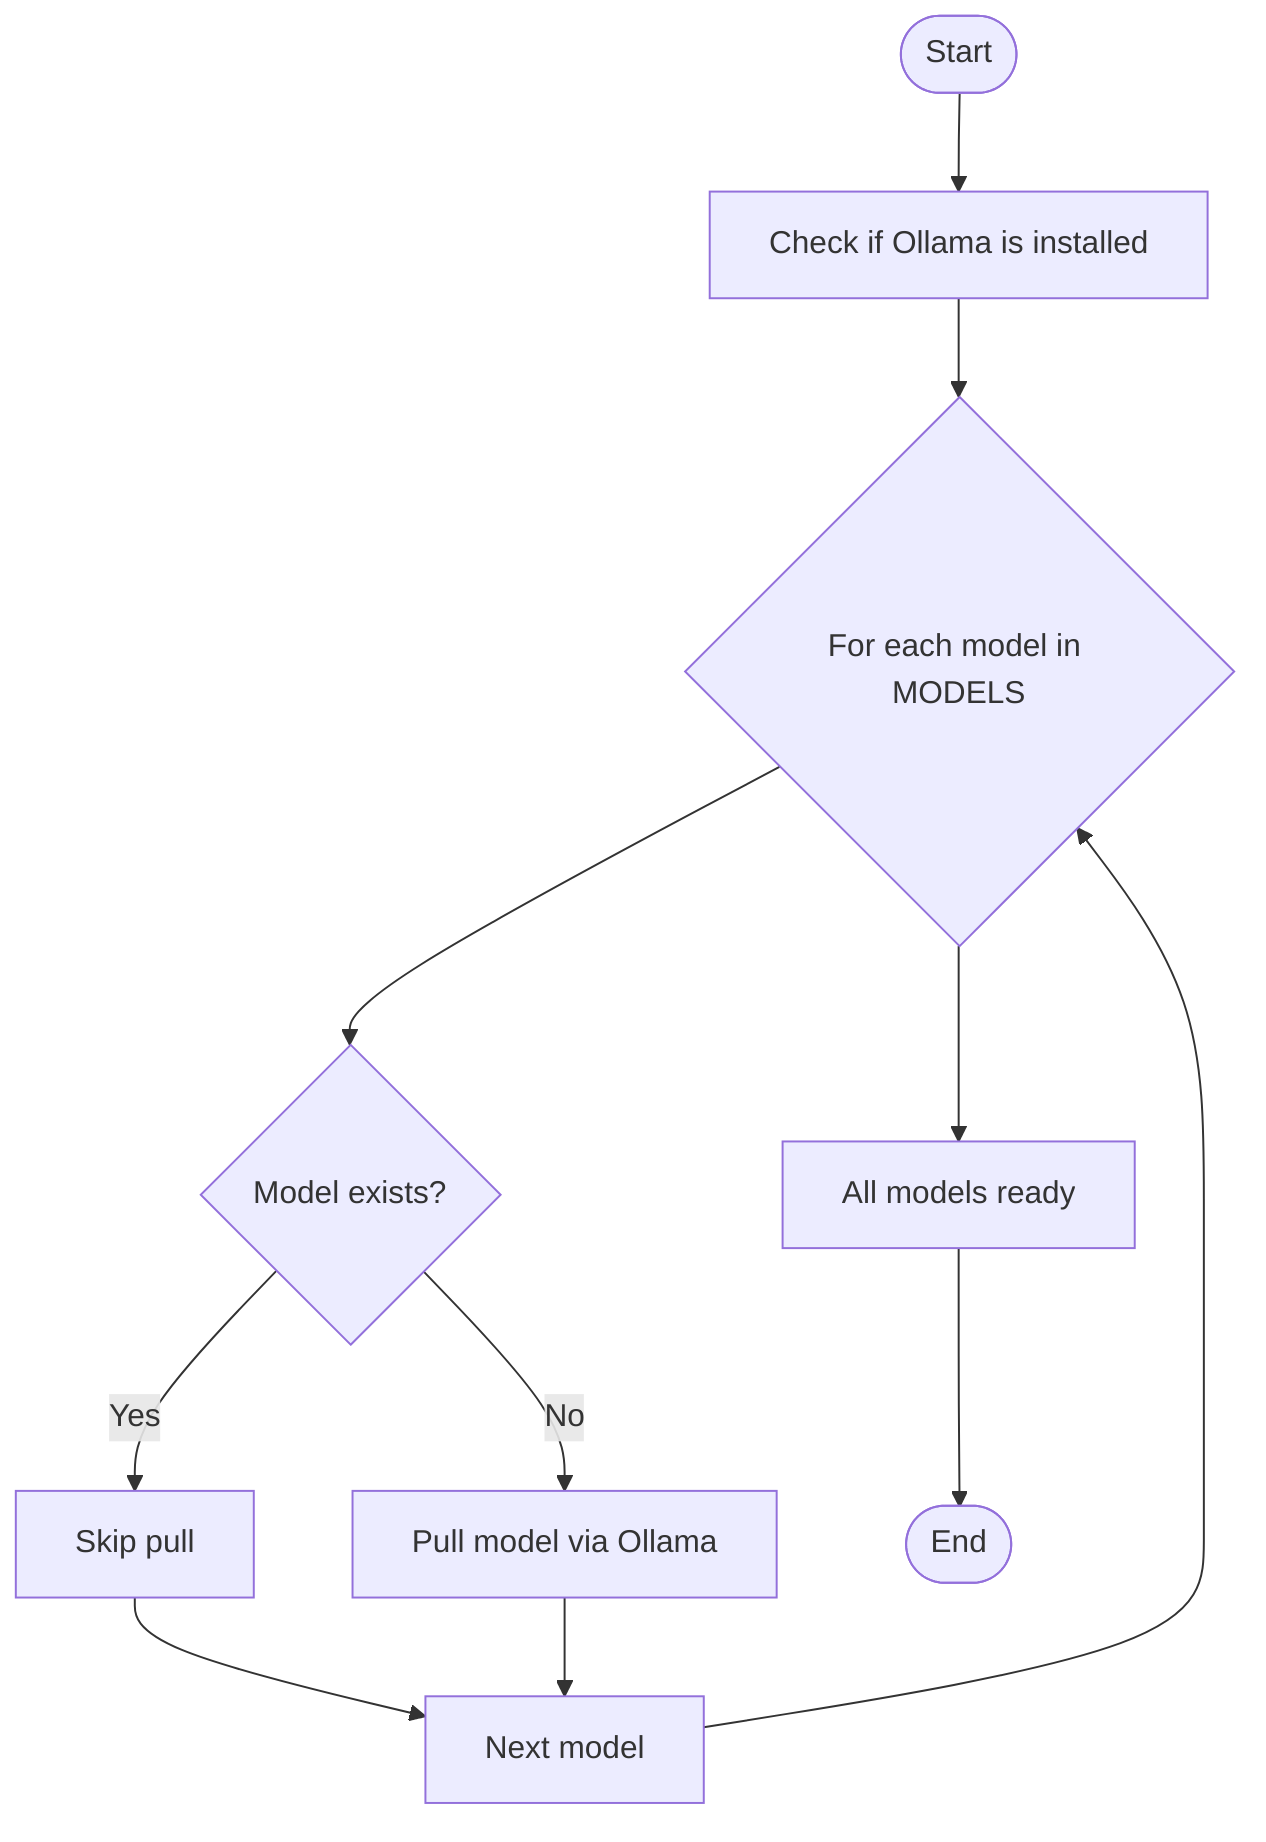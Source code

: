 flowchart TD
    Start([Start]) --> CheckOllama[Check if Ollama is installed]
    CheckOllama --> ForEachModel{For each model in MODELS}
    ForEachModel --> ModelExists{Model exists?}
    ModelExists -- Yes --> SkipPull[Skip pull]
    ModelExists -- No --> PullModel[Pull model via Ollama]
    SkipPull --> NextModel[Next model]
    PullModel --> NextModel
    NextModel --> ForEachModel
    ForEachModel --> AllReady[All models ready]
    AllReady --> End([End])